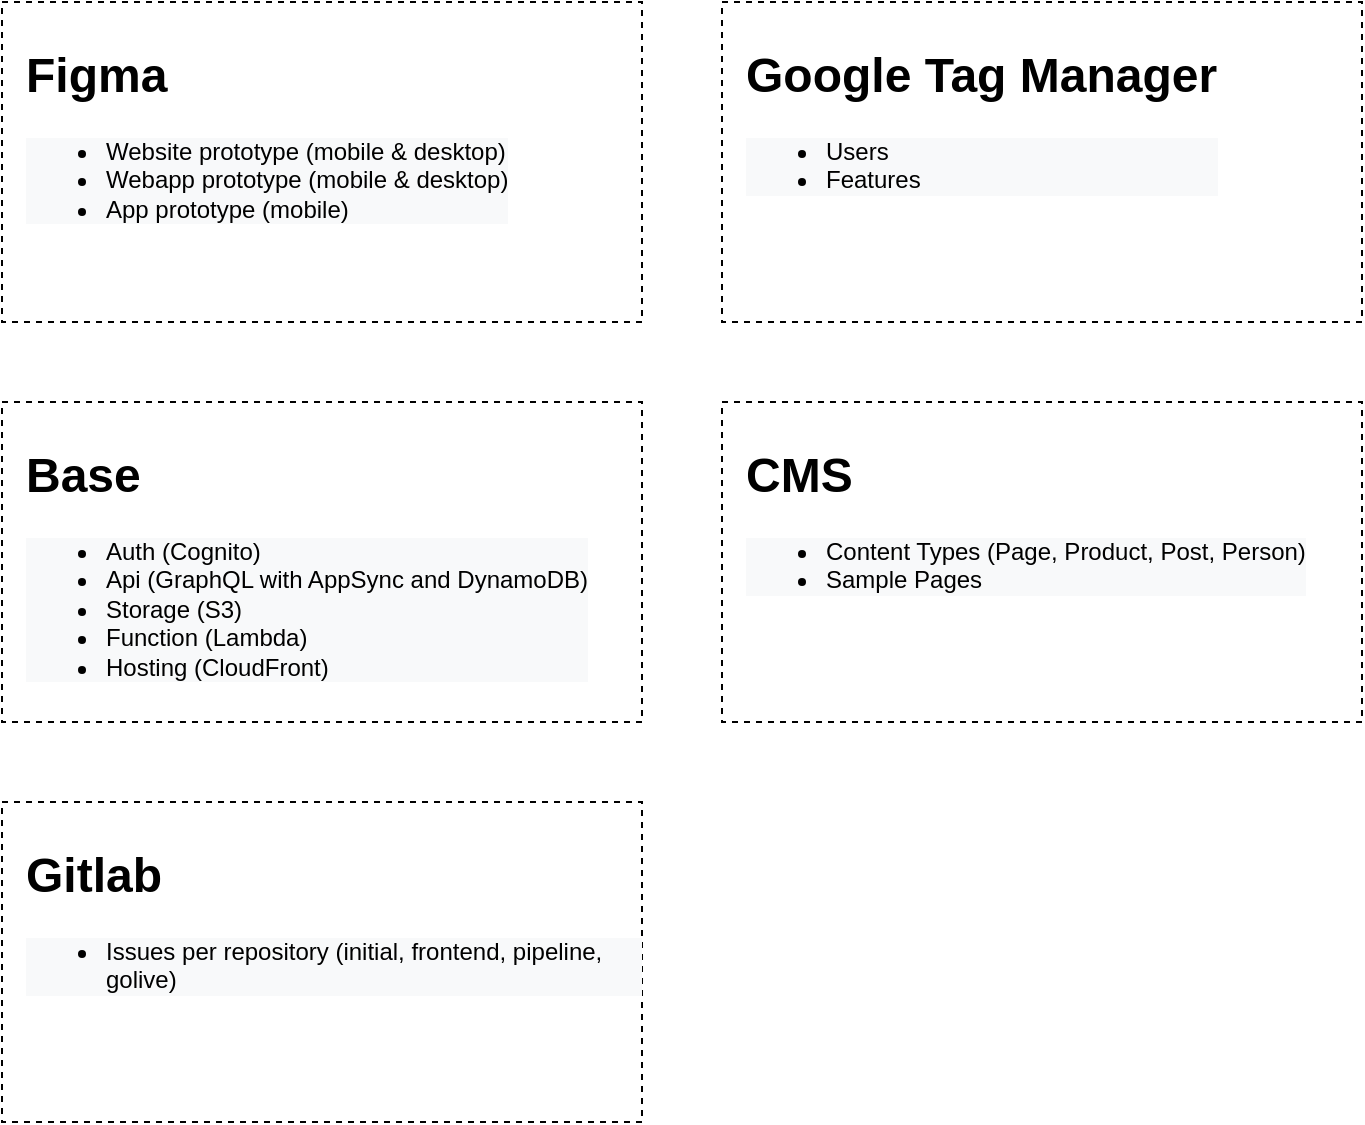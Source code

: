 <mxfile version="13.0.9" type="device"><diagram id="qhwpJ6iaG4BzVn7CtPo6" name="Page-1"><mxGraphModel dx="946" dy="463" grid="1" gridSize="10" guides="1" tooltips="1" connect="1" arrows="1" fold="1" page="1" pageScale="1" pageWidth="827" pageHeight="1169" math="0" shadow="0"><root><mxCell id="0"/><mxCell id="1" parent="0"/><mxCell id="x2dqAvJ8GNPf6dIxNxq4-1" value="&lt;h1&gt;&lt;font face=&quot;helvetica&quot;&gt;Figma&lt;/font&gt;&lt;/h1&gt;&lt;ul style=&quot;color: rgb(0 , 0 , 0) ; font-family: &amp;#34;helvetica&amp;#34; ; font-size: 12px ; font-style: normal ; font-weight: 400 ; letter-spacing: normal ; text-align: left ; text-indent: 0px ; text-transform: none ; word-spacing: 0px ; background-color: rgb(248 , 249 , 250)&quot;&gt;&lt;li&gt;Website prototype (mobile &amp;amp; desktop)&lt;/li&gt;&lt;li&gt;Webapp prototype (mobile &amp;amp; desktop)&lt;/li&gt;&lt;li&gt;App prototype (mobile)&lt;/li&gt;&lt;/ul&gt;" style="text;whiteSpace=wrap;html=1;strokeColor=#000000;dashed=1;spacingLeft=10;" vertex="1" parent="1"><mxGeometry x="80" y="40" width="320" height="160" as="geometry"/></mxCell><mxCell id="x2dqAvJ8GNPf6dIxNxq4-2" value="&lt;h1&gt;&lt;font face=&quot;helvetica&quot;&gt;Google Tag Manager&lt;/font&gt;&lt;/h1&gt;&lt;ul style=&quot;color: rgb(0 , 0 , 0) ; font-family: &amp;#34;helvetica&amp;#34; ; font-size: 12px ; font-style: normal ; font-weight: 400 ; letter-spacing: normal ; text-align: left ; text-indent: 0px ; text-transform: none ; word-spacing: 0px ; background-color: rgb(248 , 249 , 250)&quot;&gt;&lt;li&gt;Users&lt;/li&gt;&lt;li&gt;Features&lt;/li&gt;&lt;/ul&gt;" style="text;whiteSpace=wrap;html=1;strokeColor=#000000;dashed=1;spacingLeft=10;" vertex="1" parent="1"><mxGeometry x="440" y="40" width="320" height="160" as="geometry"/></mxCell><mxCell id="x2dqAvJ8GNPf6dIxNxq4-3" value="&lt;h1&gt;&lt;font face=&quot;helvetica&quot;&gt;Base&lt;/font&gt;&lt;/h1&gt;&lt;ul style=&quot;color: rgb(0 , 0 , 0) ; font-family: &amp;#34;helvetica&amp;#34; ; font-size: 12px ; font-style: normal ; font-weight: 400 ; letter-spacing: normal ; text-align: left ; text-indent: 0px ; text-transform: none ; word-spacing: 0px ; background-color: rgb(248 , 249 , 250)&quot;&gt;&lt;li&gt;Auth (Cognito)&lt;/li&gt;&lt;li&gt;Api (GraphQL with AppSync and DynamoDB)&lt;/li&gt;&lt;li&gt;Storage (S3)&lt;/li&gt;&lt;li&gt;Function (Lambda)&lt;/li&gt;&lt;li&gt;Hosting (CloudFront)&lt;/li&gt;&lt;/ul&gt;" style="text;whiteSpace=wrap;html=1;strokeColor=#000000;dashed=1;spacingLeft=10;" vertex="1" parent="1"><mxGeometry x="80" y="240" width="320" height="160" as="geometry"/></mxCell><mxCell id="x2dqAvJ8GNPf6dIxNxq4-4" value="&lt;h1&gt;&lt;font face=&quot;helvetica&quot;&gt;CMS&lt;/font&gt;&lt;/h1&gt;&lt;ul style=&quot;color: rgb(0 , 0 , 0) ; font-family: &amp;#34;helvetica&amp;#34; ; font-size: 12px ; font-style: normal ; font-weight: 400 ; letter-spacing: normal ; text-align: left ; text-indent: 0px ; text-transform: none ; word-spacing: 0px ; background-color: rgb(248 , 249 , 250)&quot;&gt;&lt;li&gt;Content Types (Page, Product, Post, Person)&lt;/li&gt;&lt;li&gt;Sample Pages&lt;/li&gt;&lt;/ul&gt;" style="text;whiteSpace=wrap;html=1;strokeColor=#000000;dashed=1;spacingLeft=10;" vertex="1" parent="1"><mxGeometry x="440" y="240" width="320" height="160" as="geometry"/></mxCell><mxCell id="x2dqAvJ8GNPf6dIxNxq4-5" value="&lt;h1&gt;&lt;font face=&quot;helvetica&quot;&gt;Gitlab&lt;/font&gt;&lt;/h1&gt;&lt;ul style=&quot;color: rgb(0 , 0 , 0) ; font-family: &amp;#34;helvetica&amp;#34; ; font-size: 12px ; font-style: normal ; font-weight: 400 ; letter-spacing: normal ; text-align: left ; text-indent: 0px ; text-transform: none ; word-spacing: 0px ; background-color: rgb(248 , 249 , 250)&quot;&gt;&lt;li&gt;Issues per repository (initial, frontend, pipeline, golive)&lt;/li&gt;&lt;/ul&gt;" style="text;whiteSpace=wrap;html=1;strokeColor=#000000;dashed=1;spacingLeft=10;" vertex="1" parent="1"><mxGeometry x="80" y="440" width="320" height="160" as="geometry"/></mxCell></root></mxGraphModel></diagram></mxfile>